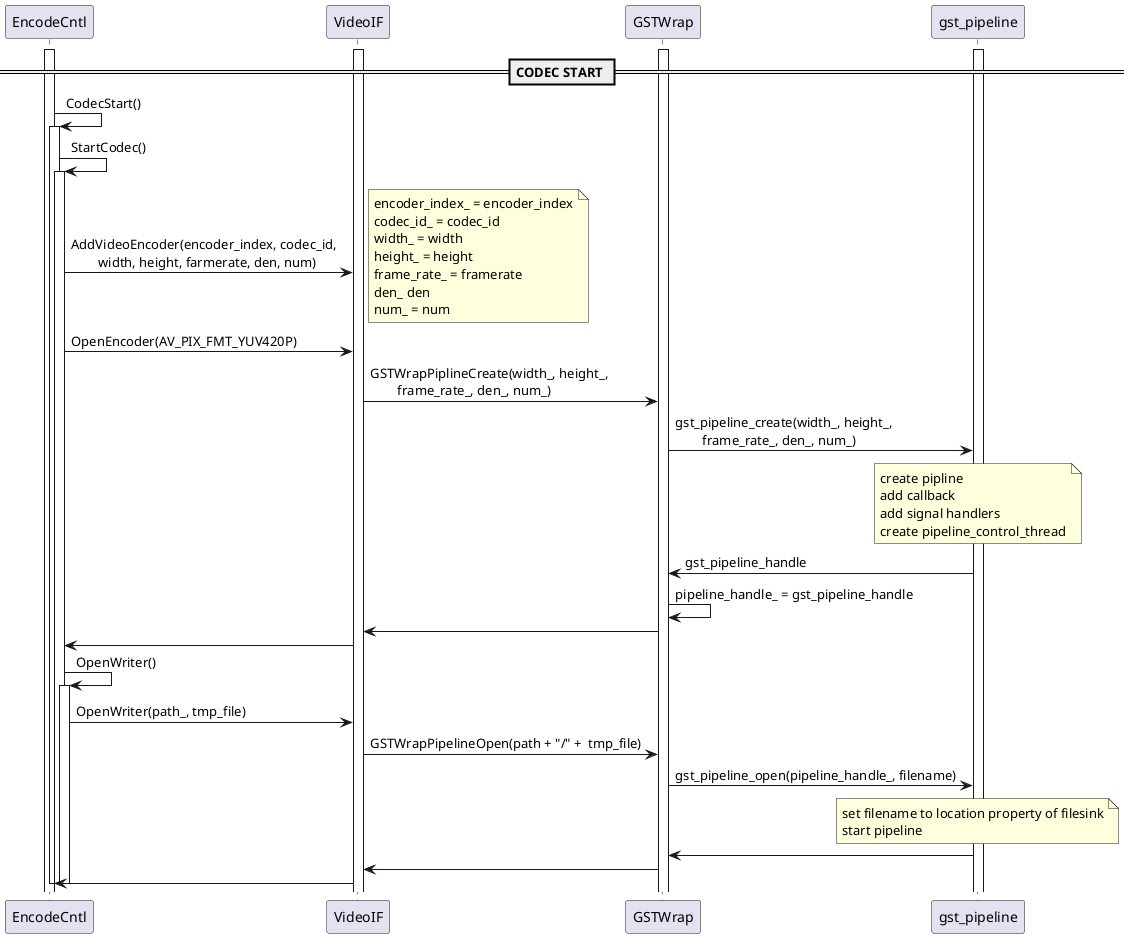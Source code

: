 @startuml
'participant NodeRef
'participant EditCntl
participant EncodeCntl
'participant EncodeCntlThread
'participant thread_function
participant VideoIF
'participant VideoOutput
'participant VideoEncoder
'participant EncoderBase
'participant VideoStreamPacket
participant GSTWrap
participant gst_pipeline

activate EncodeCntl
'activate EncodeCntlThread
activate VideoIF
activate GSTWrap
activate gst_pipeline

== CODEC START ==
/'
 '  START OF StartCodec
 '/
EncodeCntl -> EncodeCntl : CodecStart()
activate EncodeCntl
EncodeCntl -> EncodeCntl : StartCodec()
activate EncodeCntl
EncodeCntl -> VideoIF : AddVideoEncoder(encoder_index, codec_id,\n\
        width, height, farmerate, den, num)
note right
encoder_index_ = encoder_index
codec_id_ = codec_id
width_ = width
height_ = height
frame_rate_ = framerate
den_ den
num_ = num
end note
EncodeCntl -> VideoIF : OpenEncoder(AV_PIX_FMT_YUV420P)
VideoIF -> GSTWrap : GSTWrapPiplineCreate(width_, height_,\n\
        frame_rate_, den_, num_)
GSTWrap -> gst_pipeline : gst_pipeline_create(width_, height_,\n\
        frame_rate_, den_, num_)
note over gst_pipeline
create pipline
add callback
add signal handlers
create pipeline_control_thread
end note
GSTWrap <- gst_pipeline : gst_pipeline_handle
GSTWrap -> GSTWrap : pipeline_handle_ = gst_pipeline_handle
VideoIF <- GSTWrap :
EncodeCntl <- VideoIF
EncodeCntl -> EncodeCntl : OpenWriter()
activate EncodeCntl
EncodeCntl -> VideoIF : OpenWriter(path_, tmp_file)
VideoIF -> GSTWrap : GSTWrapPipelineOpen(path + "/" +  tmp_file)
GSTWrap -> gst_pipeline : gst_pipeline_open(pipeline_handle_, filename)
note over gst_pipeline
set filename to location property of filesink
start pipeline
end note
GSTWrap <- gst_pipeline :
VideoIF <- GSTWrap :
EncodeCntl <- VideoIF
deactivate EncodeCntl
deactivate EncodeCntl
deactivate EncodeCntl

@enduml
